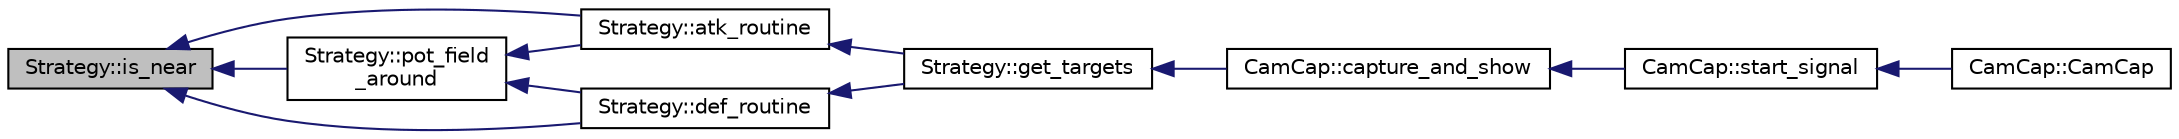 digraph "Strategy::is_near"
{
 // INTERACTIVE_SVG=YES
  edge [fontname="Helvetica",fontsize="10",labelfontname="Helvetica",labelfontsize="10"];
  node [fontname="Helvetica",fontsize="10",shape=record];
  rankdir="LR";
  Node263 [label="Strategy::is_near",height=0.2,width=0.4,color="black", fillcolor="grey75", style="filled", fontcolor="black"];
  Node263 -> Node264 [dir="back",color="midnightblue",fontsize="10",style="solid",fontname="Helvetica"];
  Node264 [label="Strategy::atk_routine",height=0.2,width=0.4,color="black", fillcolor="white", style="filled",URL="$class_strategy.html#a7af0ec883fe9e80c31cf030ce203f956"];
  Node264 -> Node265 [dir="back",color="midnightblue",fontsize="10",style="solid",fontname="Helvetica"];
  Node265 [label="Strategy::get_targets",height=0.2,width=0.4,color="black", fillcolor="white", style="filled",URL="$class_strategy.html#ab1c455b23e8b7f3377132a3e243f8f76"];
  Node265 -> Node266 [dir="back",color="midnightblue",fontsize="10",style="solid",fontname="Helvetica"];
  Node266 [label="CamCap::capture_and_show",height=0.2,width=0.4,color="black", fillcolor="white", style="filled",URL="$class_cam_cap.html#a87f384c5fec40a0ccfd7833347fec0df",tooltip="Captures camera frames and shows it in the interface. "];
  Node266 -> Node267 [dir="back",color="midnightblue",fontsize="10",style="solid",fontname="Helvetica"];
  Node267 [label="CamCap::start_signal",height=0.2,width=0.4,color="black", fillcolor="white", style="filled",URL="$class_cam_cap.html#ae676e6624dd821ad494a80e68a41e249",tooltip="Interface adjustments after &#39;start&#39; button is clicked. "];
  Node267 -> Node268 [dir="back",color="midnightblue",fontsize="10",style="solid",fontname="Helvetica"];
  Node268 [label="CamCap::CamCap",height=0.2,width=0.4,color="black", fillcolor="white", style="filled",URL="$class_cam_cap.html#afe0db98a5f72bc9b261dcb78e2840da6",tooltip="Constructor of a CamCap object. "];
  Node263 -> Node269 [dir="back",color="midnightblue",fontsize="10",style="solid",fontname="Helvetica"];
  Node269 [label="Strategy::def_routine",height=0.2,width=0.4,color="black", fillcolor="white", style="filled",URL="$class_strategy.html#a304c52736ec76d275adda7eeacdd430c"];
  Node269 -> Node265 [dir="back",color="midnightblue",fontsize="10",style="solid",fontname="Helvetica"];
  Node263 -> Node270 [dir="back",color="midnightblue",fontsize="10",style="solid",fontname="Helvetica"];
  Node270 [label="Strategy::pot_field\l_around",height=0.2,width=0.4,color="black", fillcolor="white", style="filled",URL="$class_strategy.html#aef2ebe9a76fdb114d547f024e332b3d3"];
  Node270 -> Node264 [dir="back",color="midnightblue",fontsize="10",style="solid",fontname="Helvetica"];
  Node270 -> Node269 [dir="back",color="midnightblue",fontsize="10",style="solid",fontname="Helvetica"];
}
